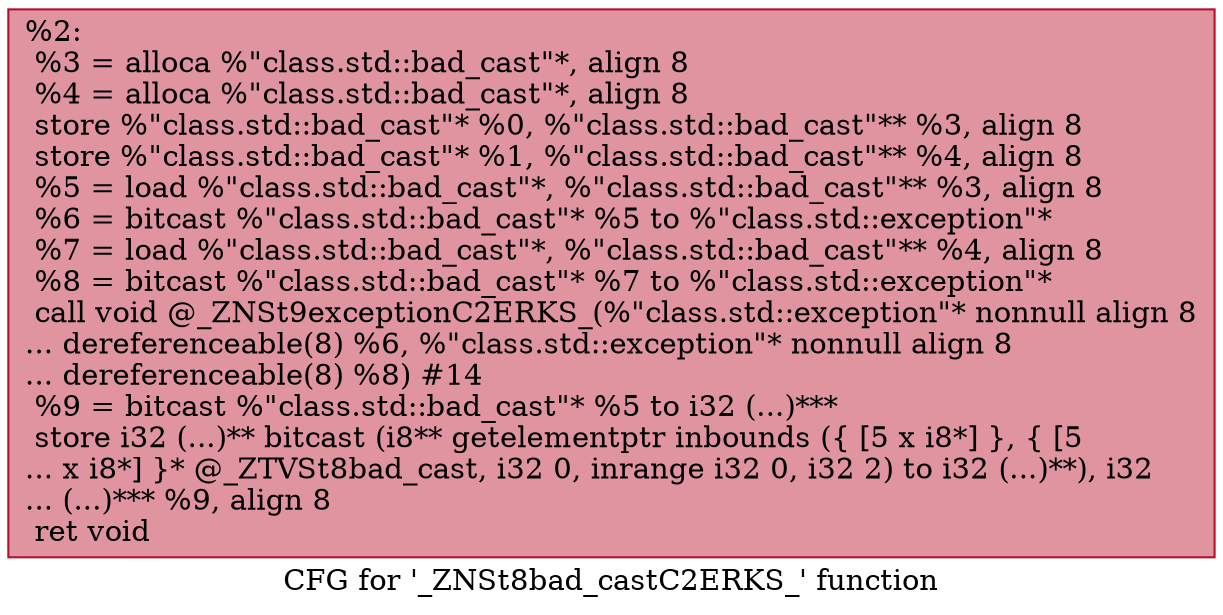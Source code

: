 digraph "CFG for '_ZNSt8bad_castC2ERKS_' function" {
	label="CFG for '_ZNSt8bad_castC2ERKS_' function";

	Node0x55aa9bb993f0 [shape=record,color="#b70d28ff", style=filled, fillcolor="#b70d2870",label="{%2:\l  %3 = alloca %\"class.std::bad_cast\"*, align 8\l  %4 = alloca %\"class.std::bad_cast\"*, align 8\l  store %\"class.std::bad_cast\"* %0, %\"class.std::bad_cast\"** %3, align 8\l  store %\"class.std::bad_cast\"* %1, %\"class.std::bad_cast\"** %4, align 8\l  %5 = load %\"class.std::bad_cast\"*, %\"class.std::bad_cast\"** %3, align 8\l  %6 = bitcast %\"class.std::bad_cast\"* %5 to %\"class.std::exception\"*\l  %7 = load %\"class.std::bad_cast\"*, %\"class.std::bad_cast\"** %4, align 8\l  %8 = bitcast %\"class.std::bad_cast\"* %7 to %\"class.std::exception\"*\l  call void @_ZNSt9exceptionC2ERKS_(%\"class.std::exception\"* nonnull align 8\l... dereferenceable(8) %6, %\"class.std::exception\"* nonnull align 8\l... dereferenceable(8) %8) #14\l  %9 = bitcast %\"class.std::bad_cast\"* %5 to i32 (...)***\l  store i32 (...)** bitcast (i8** getelementptr inbounds (\{ [5 x i8*] \}, \{ [5\l... x i8*] \}* @_ZTVSt8bad_cast, i32 0, inrange i32 0, i32 2) to i32 (...)**), i32\l... (...)*** %9, align 8\l  ret void\l}"];
}
